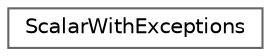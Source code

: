 digraph "类继承关系图"
{
 // LATEX_PDF_SIZE
  bgcolor="transparent";
  edge [fontname=Helvetica,fontsize=10,labelfontname=Helvetica,labelfontsize=10];
  node [fontname=Helvetica,fontsize=10,shape=box,height=0.2,width=0.4];
  rankdir="LR";
  Node0 [id="Node000000",label="ScalarWithExceptions",height=0.2,width=0.4,color="grey40", fillcolor="white", style="filled",URL="$class_scalar_with_exceptions.html",tooltip=" "];
}
